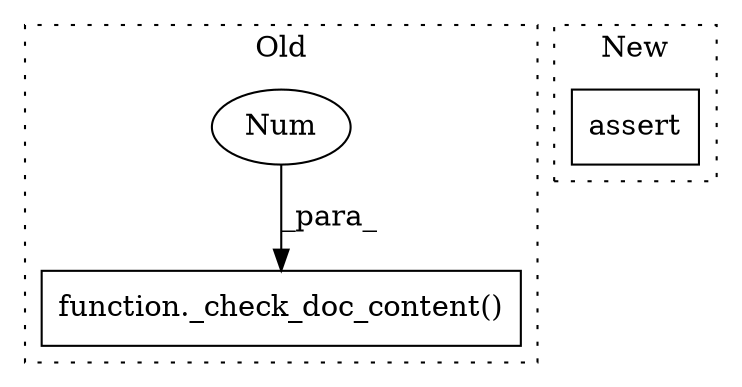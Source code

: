 digraph G {
subgraph cluster0 {
1 [label="function._check_doc_content()" a="75" s="2535,2562" l="19,1" shape="box"];
3 [label="Num" a="76" s="2561" l="1" shape="ellipse"];
label = "Old";
style="dotted";
}
subgraph cluster1 {
2 [label="assert" a="65" s="2699" l="7" shape="box"];
label = "New";
style="dotted";
}
3 -> 1 [label="_para_"];
}